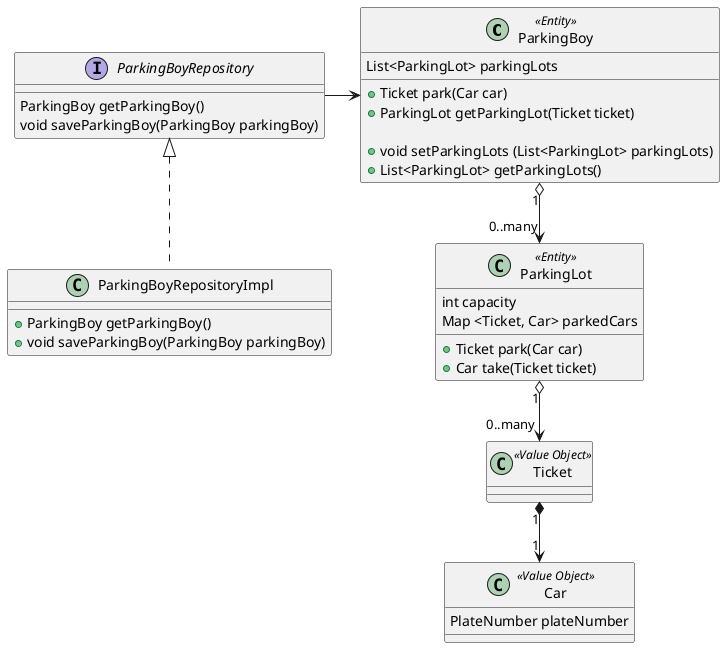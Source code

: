 @startuml

class ParkingBoy << Entity >> {
  List<ParkingLot> parkingLots

  + Ticket park(Car car)
  + ParkingLot getParkingLot(Ticket ticket)

  + void setParkingLots (List<ParkingLot> parkingLots)
  + List<ParkingLot> getParkingLots()
}

interface ParkingBoyRepository {
  ParkingBoy getParkingBoy()
  void saveParkingBoy(ParkingBoy parkingBoy)
}

class ParkingBoyRepositoryImpl {
  + ParkingBoy getParkingBoy()
  + void saveParkingBoy(ParkingBoy parkingBoy)
}

ParkingBoyRepository <|.. ParkingBoyRepositoryImpl

ParkingBoyRepository -> ParkingBoy

class ParkingLot << Entity >> {
  int capacity
  Map <Ticket, Car> parkedCars

  + Ticket park(Car car)
  + Car take(Ticket ticket)
}


Class Car << Value Object >> {
    PlateNumber plateNumber
}

Class Ticket << Value Object >> {
}

Ticket "1" *--> "1" Car
ParkingLot "1" o--> "0..many" Ticket
ParkingBoy "1" o--> "0..many" ParkingLot

@enduml
